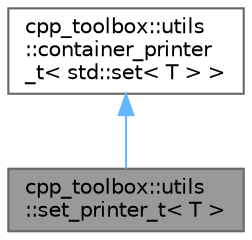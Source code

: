 digraph "cpp_toolbox::utils::set_printer_t&lt; T &gt;"
{
 // LATEX_PDF_SIZE
  bgcolor="transparent";
  edge [fontname=Helvetica,fontsize=10,labelfontname=Helvetica,labelfontsize=10];
  node [fontname=Helvetica,fontsize=10,shape=box,height=0.2,width=0.4];
  Node1 [id="Node000001",label="cpp_toolbox::utils\l::set_printer_t\< T \>",height=0.2,width=0.4,color="gray40", fillcolor="grey60", style="filled", fontcolor="black",tooltip="Set 打印器/Set printer."];
  Node2 -> Node1 [id="edge1_Node000001_Node000002",dir="back",color="steelblue1",style="solid",tooltip=" "];
  Node2 [id="Node000002",label="cpp_toolbox::utils\l::container_printer\l_t\< std::set\< T \> \>",height=0.2,width=0.4,color="gray40", fillcolor="white", style="filled",URL="$classcpp__toolbox_1_1utils_1_1container__printer__t.html",tooltip=" "];
}
